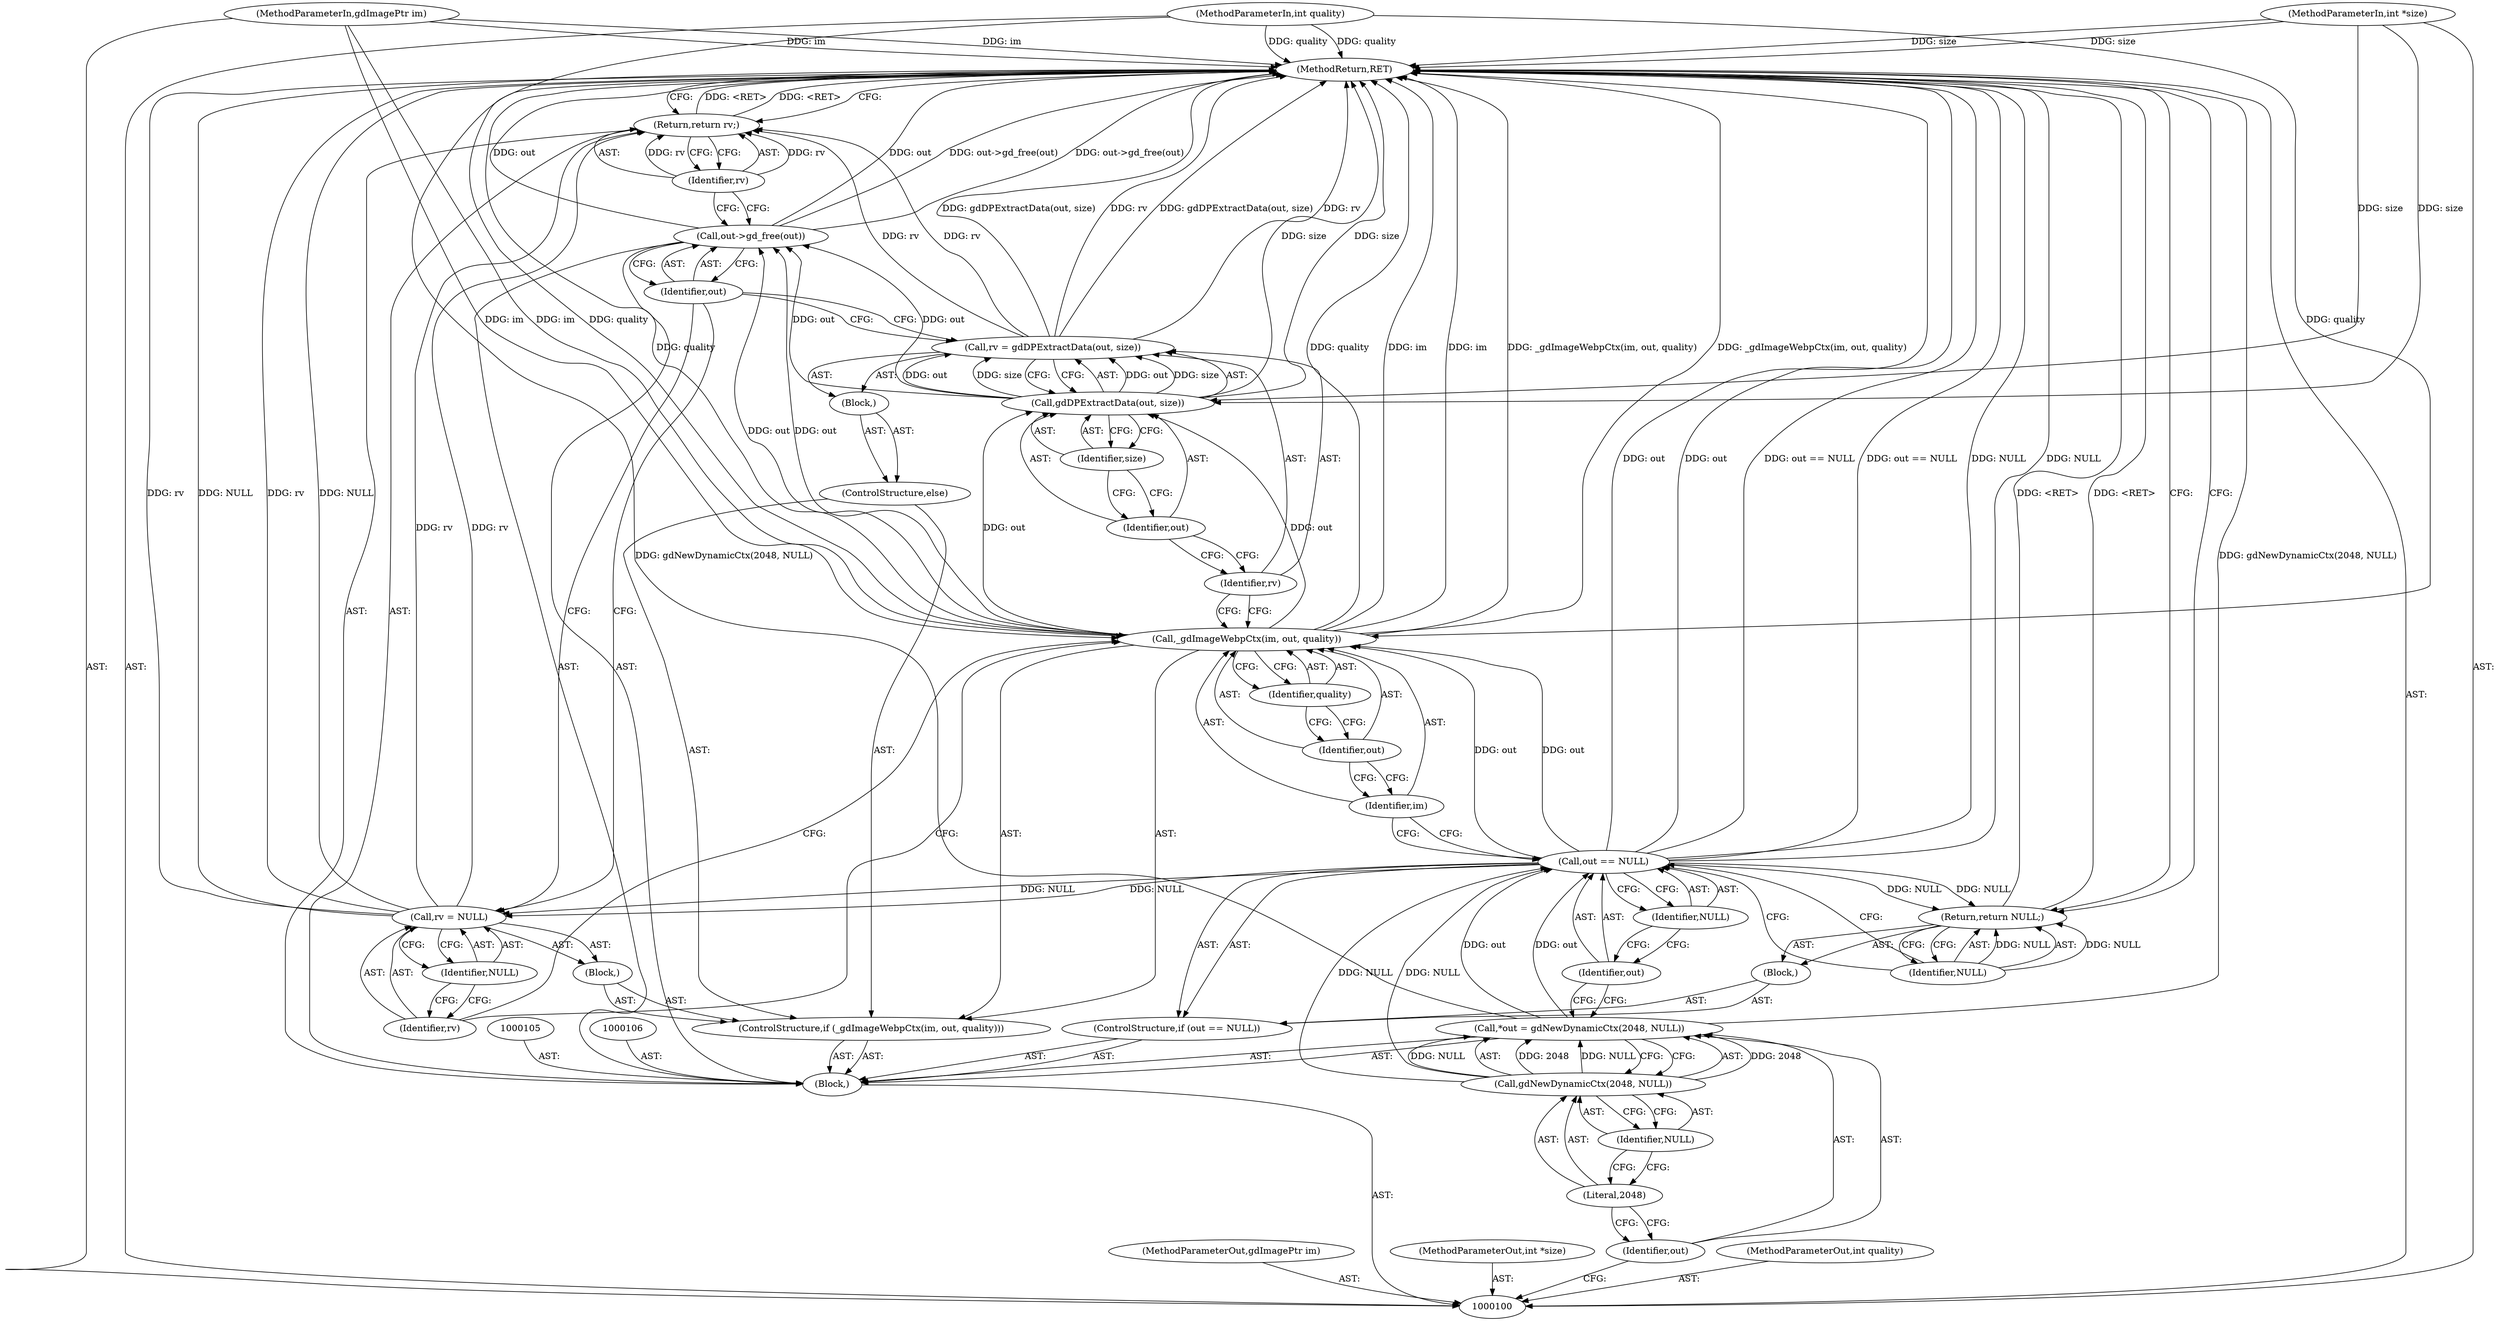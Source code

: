 digraph "0_libgd_a49feeae76d41959d85ee733925a4cf40bac61b2_3" {
"1000139" [label="(MethodReturn,RET)"];
"1000101" [label="(MethodParameterIn,gdImagePtr im)"];
"1000178" [label="(MethodParameterOut,gdImagePtr im)"];
"1000102" [label="(MethodParameterIn,int *size)"];
"1000179" [label="(MethodParameterOut,int *size)"];
"1000103" [label="(MethodParameterIn,int quality)"];
"1000180" [label="(MethodParameterOut,int quality)"];
"1000129" [label="(Block,)"];
"1000128" [label="(ControlStructure,else)"];
"1000132" [label="(Call,gdDPExtractData(out, size))"];
"1000133" [label="(Identifier,out)"];
"1000134" [label="(Identifier,size)"];
"1000130" [label="(Call,rv = gdDPExtractData(out, size))"];
"1000131" [label="(Identifier,rv)"];
"1000136" [label="(Identifier,out)"];
"1000135" [label="(Call,out->gd_free(out))"];
"1000137" [label="(Return,return rv;)"];
"1000138" [label="(Identifier,rv)"];
"1000104" [label="(Block,)"];
"1000108" [label="(Identifier,out)"];
"1000109" [label="(Call,gdNewDynamicCtx(2048, NULL))"];
"1000110" [label="(Literal,2048)"];
"1000111" [label="(Identifier,NULL)"];
"1000107" [label="(Call,*out = gdNewDynamicCtx(2048, NULL))"];
"1000115" [label="(Identifier,NULL)"];
"1000116" [label="(Block,)"];
"1000112" [label="(ControlStructure,if (out == NULL))"];
"1000113" [label="(Call,out == NULL)"];
"1000114" [label="(Identifier,out)"];
"1000118" [label="(Identifier,NULL)"];
"1000117" [label="(Return,return NULL;)"];
"1000119" [label="(ControlStructure,if (_gdImageWebpCtx(im, out, quality)))"];
"1000121" [label="(Identifier,im)"];
"1000122" [label="(Identifier,out)"];
"1000123" [label="(Identifier,quality)"];
"1000124" [label="(Block,)"];
"1000120" [label="(Call,_gdImageWebpCtx(im, out, quality))"];
"1000127" [label="(Identifier,NULL)"];
"1000125" [label="(Call,rv = NULL)"];
"1000126" [label="(Identifier,rv)"];
"1000139" -> "1000100"  [label="AST: "];
"1000139" -> "1000117"  [label="CFG: "];
"1000139" -> "1000137"  [label="CFG: "];
"1000113" -> "1000139"  [label="DDG: out"];
"1000113" -> "1000139"  [label="DDG: NULL"];
"1000113" -> "1000139"  [label="DDG: out == NULL"];
"1000125" -> "1000139"  [label="DDG: NULL"];
"1000125" -> "1000139"  [label="DDG: rv"];
"1000102" -> "1000139"  [label="DDG: size"];
"1000135" -> "1000139"  [label="DDG: out"];
"1000135" -> "1000139"  [label="DDG: out->gd_free(out)"];
"1000107" -> "1000139"  [label="DDG: gdNewDynamicCtx(2048, NULL)"];
"1000130" -> "1000139"  [label="DDG: rv"];
"1000130" -> "1000139"  [label="DDG: gdDPExtractData(out, size)"];
"1000120" -> "1000139"  [label="DDG: quality"];
"1000120" -> "1000139"  [label="DDG: im"];
"1000120" -> "1000139"  [label="DDG: _gdImageWebpCtx(im, out, quality)"];
"1000103" -> "1000139"  [label="DDG: quality"];
"1000132" -> "1000139"  [label="DDG: size"];
"1000101" -> "1000139"  [label="DDG: im"];
"1000117" -> "1000139"  [label="DDG: <RET>"];
"1000137" -> "1000139"  [label="DDG: <RET>"];
"1000101" -> "1000100"  [label="AST: "];
"1000101" -> "1000139"  [label="DDG: im"];
"1000101" -> "1000120"  [label="DDG: im"];
"1000178" -> "1000100"  [label="AST: "];
"1000102" -> "1000100"  [label="AST: "];
"1000102" -> "1000139"  [label="DDG: size"];
"1000102" -> "1000132"  [label="DDG: size"];
"1000179" -> "1000100"  [label="AST: "];
"1000103" -> "1000100"  [label="AST: "];
"1000103" -> "1000139"  [label="DDG: quality"];
"1000103" -> "1000120"  [label="DDG: quality"];
"1000180" -> "1000100"  [label="AST: "];
"1000129" -> "1000128"  [label="AST: "];
"1000130" -> "1000129"  [label="AST: "];
"1000128" -> "1000119"  [label="AST: "];
"1000129" -> "1000128"  [label="AST: "];
"1000132" -> "1000130"  [label="AST: "];
"1000132" -> "1000134"  [label="CFG: "];
"1000133" -> "1000132"  [label="AST: "];
"1000134" -> "1000132"  [label="AST: "];
"1000130" -> "1000132"  [label="CFG: "];
"1000132" -> "1000139"  [label="DDG: size"];
"1000132" -> "1000130"  [label="DDG: out"];
"1000132" -> "1000130"  [label="DDG: size"];
"1000120" -> "1000132"  [label="DDG: out"];
"1000102" -> "1000132"  [label="DDG: size"];
"1000132" -> "1000135"  [label="DDG: out"];
"1000133" -> "1000132"  [label="AST: "];
"1000133" -> "1000131"  [label="CFG: "];
"1000134" -> "1000133"  [label="CFG: "];
"1000134" -> "1000132"  [label="AST: "];
"1000134" -> "1000133"  [label="CFG: "];
"1000132" -> "1000134"  [label="CFG: "];
"1000130" -> "1000129"  [label="AST: "];
"1000130" -> "1000132"  [label="CFG: "];
"1000131" -> "1000130"  [label="AST: "];
"1000132" -> "1000130"  [label="AST: "];
"1000136" -> "1000130"  [label="CFG: "];
"1000130" -> "1000139"  [label="DDG: rv"];
"1000130" -> "1000139"  [label="DDG: gdDPExtractData(out, size)"];
"1000132" -> "1000130"  [label="DDG: out"];
"1000132" -> "1000130"  [label="DDG: size"];
"1000130" -> "1000137"  [label="DDG: rv"];
"1000131" -> "1000130"  [label="AST: "];
"1000131" -> "1000120"  [label="CFG: "];
"1000133" -> "1000131"  [label="CFG: "];
"1000136" -> "1000135"  [label="AST: "];
"1000136" -> "1000125"  [label="CFG: "];
"1000136" -> "1000130"  [label="CFG: "];
"1000135" -> "1000136"  [label="CFG: "];
"1000135" -> "1000104"  [label="AST: "];
"1000135" -> "1000136"  [label="CFG: "];
"1000136" -> "1000135"  [label="AST: "];
"1000138" -> "1000135"  [label="CFG: "];
"1000135" -> "1000139"  [label="DDG: out"];
"1000135" -> "1000139"  [label="DDG: out->gd_free(out)"];
"1000132" -> "1000135"  [label="DDG: out"];
"1000120" -> "1000135"  [label="DDG: out"];
"1000137" -> "1000104"  [label="AST: "];
"1000137" -> "1000138"  [label="CFG: "];
"1000138" -> "1000137"  [label="AST: "];
"1000139" -> "1000137"  [label="CFG: "];
"1000137" -> "1000139"  [label="DDG: <RET>"];
"1000138" -> "1000137"  [label="DDG: rv"];
"1000125" -> "1000137"  [label="DDG: rv"];
"1000130" -> "1000137"  [label="DDG: rv"];
"1000138" -> "1000137"  [label="AST: "];
"1000138" -> "1000135"  [label="CFG: "];
"1000137" -> "1000138"  [label="CFG: "];
"1000138" -> "1000137"  [label="DDG: rv"];
"1000104" -> "1000100"  [label="AST: "];
"1000105" -> "1000104"  [label="AST: "];
"1000106" -> "1000104"  [label="AST: "];
"1000107" -> "1000104"  [label="AST: "];
"1000112" -> "1000104"  [label="AST: "];
"1000119" -> "1000104"  [label="AST: "];
"1000135" -> "1000104"  [label="AST: "];
"1000137" -> "1000104"  [label="AST: "];
"1000108" -> "1000107"  [label="AST: "];
"1000108" -> "1000100"  [label="CFG: "];
"1000110" -> "1000108"  [label="CFG: "];
"1000109" -> "1000107"  [label="AST: "];
"1000109" -> "1000111"  [label="CFG: "];
"1000110" -> "1000109"  [label="AST: "];
"1000111" -> "1000109"  [label="AST: "];
"1000107" -> "1000109"  [label="CFG: "];
"1000109" -> "1000107"  [label="DDG: 2048"];
"1000109" -> "1000107"  [label="DDG: NULL"];
"1000109" -> "1000113"  [label="DDG: NULL"];
"1000110" -> "1000109"  [label="AST: "];
"1000110" -> "1000108"  [label="CFG: "];
"1000111" -> "1000110"  [label="CFG: "];
"1000111" -> "1000109"  [label="AST: "];
"1000111" -> "1000110"  [label="CFG: "];
"1000109" -> "1000111"  [label="CFG: "];
"1000107" -> "1000104"  [label="AST: "];
"1000107" -> "1000109"  [label="CFG: "];
"1000108" -> "1000107"  [label="AST: "];
"1000109" -> "1000107"  [label="AST: "];
"1000114" -> "1000107"  [label="CFG: "];
"1000107" -> "1000139"  [label="DDG: gdNewDynamicCtx(2048, NULL)"];
"1000109" -> "1000107"  [label="DDG: 2048"];
"1000109" -> "1000107"  [label="DDG: NULL"];
"1000107" -> "1000113"  [label="DDG: out"];
"1000115" -> "1000113"  [label="AST: "];
"1000115" -> "1000114"  [label="CFG: "];
"1000113" -> "1000115"  [label="CFG: "];
"1000116" -> "1000112"  [label="AST: "];
"1000117" -> "1000116"  [label="AST: "];
"1000112" -> "1000104"  [label="AST: "];
"1000113" -> "1000112"  [label="AST: "];
"1000116" -> "1000112"  [label="AST: "];
"1000113" -> "1000112"  [label="AST: "];
"1000113" -> "1000115"  [label="CFG: "];
"1000114" -> "1000113"  [label="AST: "];
"1000115" -> "1000113"  [label="AST: "];
"1000118" -> "1000113"  [label="CFG: "];
"1000121" -> "1000113"  [label="CFG: "];
"1000113" -> "1000139"  [label="DDG: out"];
"1000113" -> "1000139"  [label="DDG: NULL"];
"1000113" -> "1000139"  [label="DDG: out == NULL"];
"1000107" -> "1000113"  [label="DDG: out"];
"1000109" -> "1000113"  [label="DDG: NULL"];
"1000113" -> "1000117"  [label="DDG: NULL"];
"1000113" -> "1000120"  [label="DDG: out"];
"1000113" -> "1000125"  [label="DDG: NULL"];
"1000114" -> "1000113"  [label="AST: "];
"1000114" -> "1000107"  [label="CFG: "];
"1000115" -> "1000114"  [label="CFG: "];
"1000118" -> "1000117"  [label="AST: "];
"1000118" -> "1000113"  [label="CFG: "];
"1000117" -> "1000118"  [label="CFG: "];
"1000118" -> "1000117"  [label="DDG: NULL"];
"1000117" -> "1000116"  [label="AST: "];
"1000117" -> "1000118"  [label="CFG: "];
"1000118" -> "1000117"  [label="AST: "];
"1000139" -> "1000117"  [label="CFG: "];
"1000117" -> "1000139"  [label="DDG: <RET>"];
"1000118" -> "1000117"  [label="DDG: NULL"];
"1000113" -> "1000117"  [label="DDG: NULL"];
"1000119" -> "1000104"  [label="AST: "];
"1000120" -> "1000119"  [label="AST: "];
"1000124" -> "1000119"  [label="AST: "];
"1000128" -> "1000119"  [label="AST: "];
"1000121" -> "1000120"  [label="AST: "];
"1000121" -> "1000113"  [label="CFG: "];
"1000122" -> "1000121"  [label="CFG: "];
"1000122" -> "1000120"  [label="AST: "];
"1000122" -> "1000121"  [label="CFG: "];
"1000123" -> "1000122"  [label="CFG: "];
"1000123" -> "1000120"  [label="AST: "];
"1000123" -> "1000122"  [label="CFG: "];
"1000120" -> "1000123"  [label="CFG: "];
"1000124" -> "1000119"  [label="AST: "];
"1000125" -> "1000124"  [label="AST: "];
"1000120" -> "1000119"  [label="AST: "];
"1000120" -> "1000123"  [label="CFG: "];
"1000121" -> "1000120"  [label="AST: "];
"1000122" -> "1000120"  [label="AST: "];
"1000123" -> "1000120"  [label="AST: "];
"1000126" -> "1000120"  [label="CFG: "];
"1000131" -> "1000120"  [label="CFG: "];
"1000120" -> "1000139"  [label="DDG: quality"];
"1000120" -> "1000139"  [label="DDG: im"];
"1000120" -> "1000139"  [label="DDG: _gdImageWebpCtx(im, out, quality)"];
"1000101" -> "1000120"  [label="DDG: im"];
"1000113" -> "1000120"  [label="DDG: out"];
"1000103" -> "1000120"  [label="DDG: quality"];
"1000120" -> "1000132"  [label="DDG: out"];
"1000120" -> "1000135"  [label="DDG: out"];
"1000127" -> "1000125"  [label="AST: "];
"1000127" -> "1000126"  [label="CFG: "];
"1000125" -> "1000127"  [label="CFG: "];
"1000125" -> "1000124"  [label="AST: "];
"1000125" -> "1000127"  [label="CFG: "];
"1000126" -> "1000125"  [label="AST: "];
"1000127" -> "1000125"  [label="AST: "];
"1000136" -> "1000125"  [label="CFG: "];
"1000125" -> "1000139"  [label="DDG: NULL"];
"1000125" -> "1000139"  [label="DDG: rv"];
"1000113" -> "1000125"  [label="DDG: NULL"];
"1000125" -> "1000137"  [label="DDG: rv"];
"1000126" -> "1000125"  [label="AST: "];
"1000126" -> "1000120"  [label="CFG: "];
"1000127" -> "1000126"  [label="CFG: "];
}
